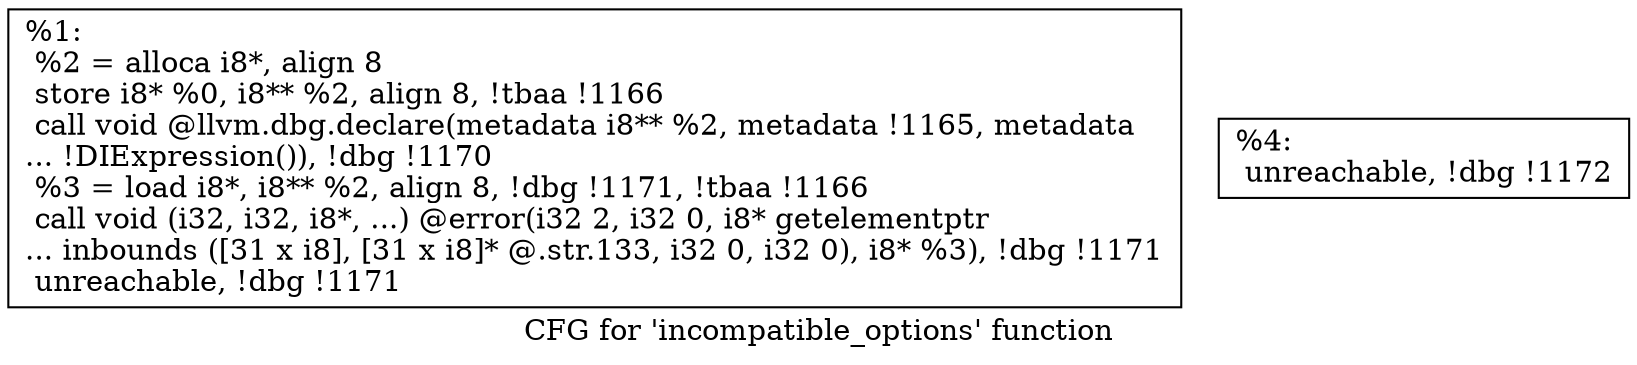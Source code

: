 digraph "CFG for 'incompatible_options' function" {
	label="CFG for 'incompatible_options' function";

	Node0x1610730 [shape=record,label="{%1:\l  %2 = alloca i8*, align 8\l  store i8* %0, i8** %2, align 8, !tbaa !1166\l  call void @llvm.dbg.declare(metadata i8** %2, metadata !1165, metadata\l... !DIExpression()), !dbg !1170\l  %3 = load i8*, i8** %2, align 8, !dbg !1171, !tbaa !1166\l  call void (i32, i32, i8*, ...) @error(i32 2, i32 0, i8* getelementptr\l... inbounds ([31 x i8], [31 x i8]* @.str.133, i32 0, i32 0), i8* %3), !dbg !1171\l  unreachable, !dbg !1171\l}"];
	Node0x1612ce0 [shape=record,label="{%4:                                                  \l  unreachable, !dbg !1172\l}"];
}
